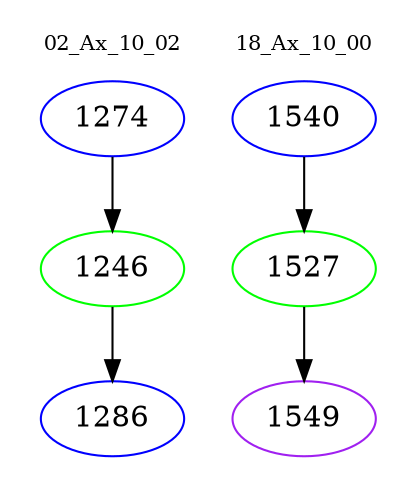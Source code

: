 digraph{
subgraph cluster_0 {
color = white
label = "02_Ax_10_02";
fontsize=10;
T0_1274 [label="1274", color="blue"]
T0_1274 -> T0_1246 [color="black"]
T0_1246 [label="1246", color="green"]
T0_1246 -> T0_1286 [color="black"]
T0_1286 [label="1286", color="blue"]
}
subgraph cluster_1 {
color = white
label = "18_Ax_10_00";
fontsize=10;
T1_1540 [label="1540", color="blue"]
T1_1540 -> T1_1527 [color="black"]
T1_1527 [label="1527", color="green"]
T1_1527 -> T1_1549 [color="black"]
T1_1549 [label="1549", color="purple"]
}
}
